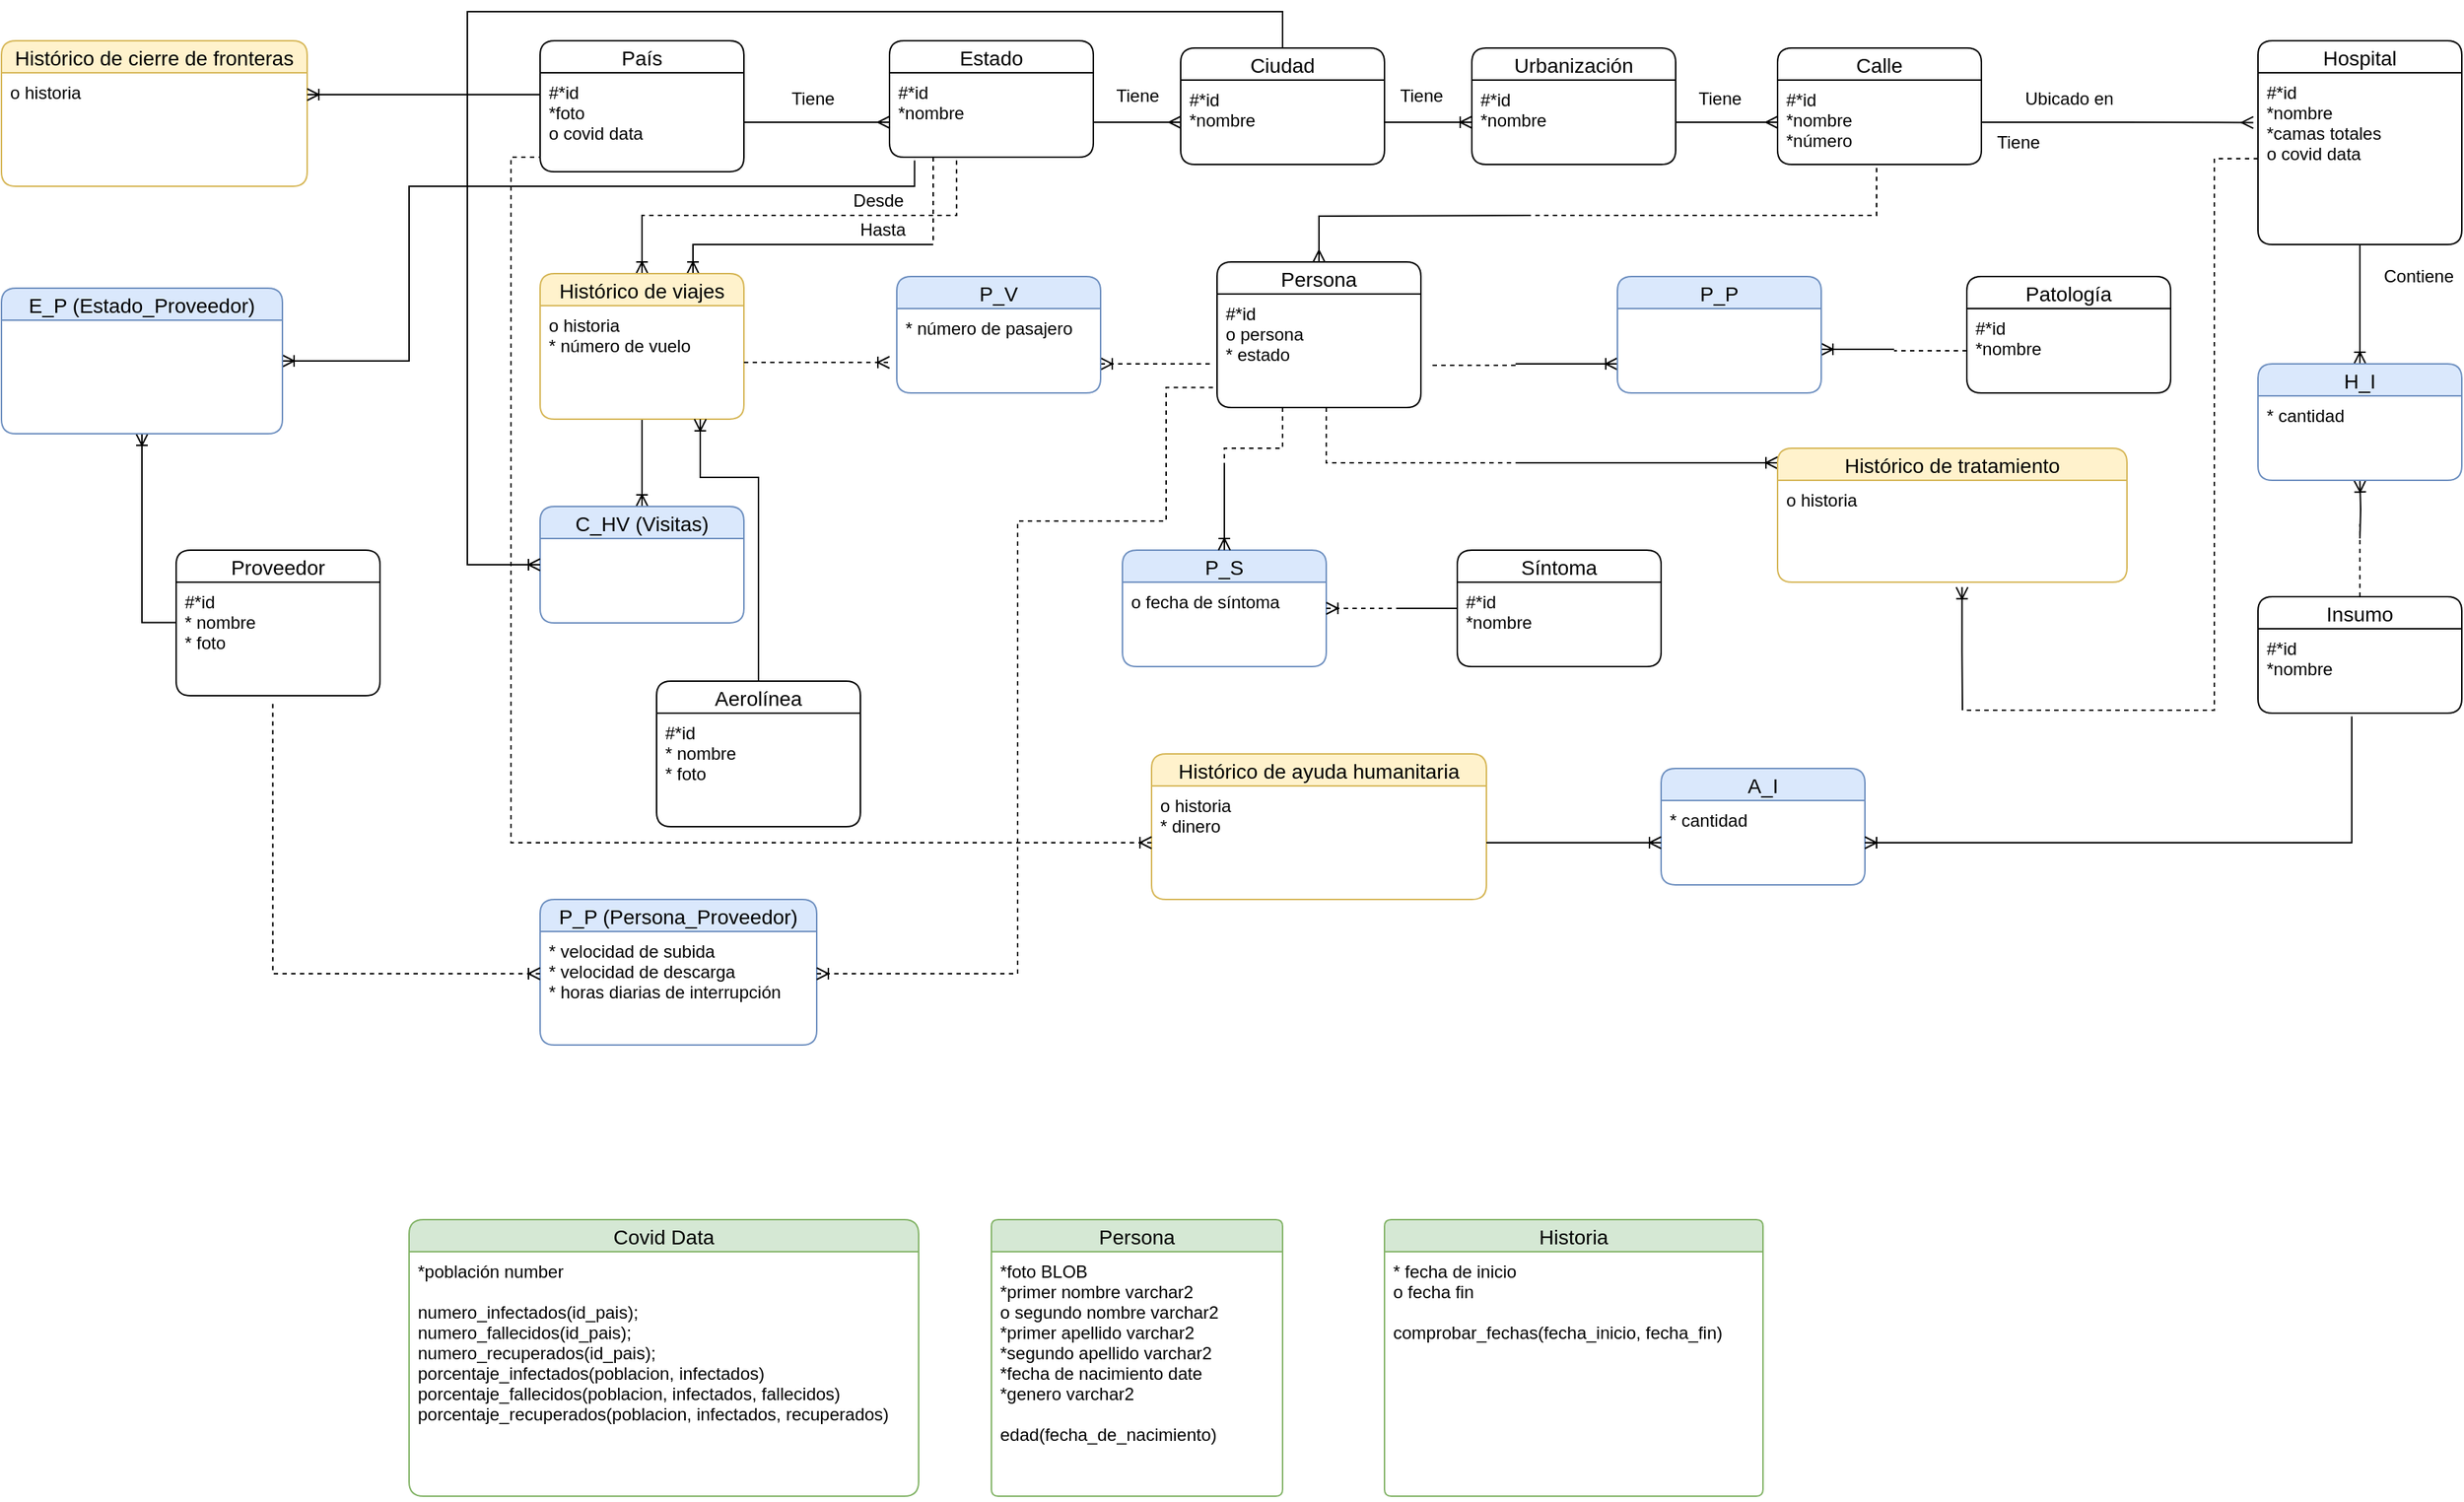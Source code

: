 <mxfile version="12.6.5" type="device"><diagram id="Y50ijJXm1GYGvzPL7eSL" name="ER"><mxGraphModel dx="1874" dy="1692" grid="1" gridSize="10" guides="1" tooltips="1" connect="1" arrows="1" fold="1" page="1" pageScale="1" pageWidth="850" pageHeight="1100" math="0" shadow="0"><root><mxCell id="0"/><mxCell id="1" parent="0"/><mxCell id="YESYf6KZBw-Mf_-Pw2f8-1" value="Persona" style="swimlane;fontStyle=0;childLayout=stackLayout;horizontal=1;startSize=22;fillColor=#d5e8d4;horizontalStack=0;resizeParent=1;resizeParentMax=0;resizeLast=0;collapsible=1;marginBottom=0;swimlaneFillColor=#ffffff;align=center;fontSize=14;rounded=1;strokeColor=#82b366;arcSize=7;" parent="1" vertex="1"><mxGeometry x="190" y="-220" width="200" height="190" as="geometry"/></mxCell><mxCell id="YESYf6KZBw-Mf_-Pw2f8-2" value="*foto BLOB&#10;*primer nombre varchar2&#10;o segundo nombre varchar2&#10;*primer apellido varchar2&#10;*segundo apellido varchar2&#10;*fecha de nacimiento date&#10;*genero varchar2&#10;&#10;edad(fecha_de_nacimiento)" style="text;strokeColor=none;fillColor=none;spacingLeft=4;spacingRight=4;overflow=hidden;rotatable=0;points=[[0,0.5],[1,0.5]];portConstraint=eastwest;fontSize=12;" parent="YESYf6KZBw-Mf_-Pw2f8-1" vertex="1"><mxGeometry y="22" width="200" height="168" as="geometry"/></mxCell><mxCell id="8SvXrNur2TNTbmK37ncs-22" style="edgeStyle=orthogonalEdgeStyle;rounded=0;orthogonalLoop=1;jettySize=auto;html=1;startArrow=none;startFill=0;endArrow=none;endFill=0;dashed=1;exitX=0.329;exitY=1.038;exitDx=0;exitDy=0;exitPerimeter=0;" parent="1" source="CFG1Skn9lGLvA9n6HelZ-4" edge="1"><mxGeometry relative="1" as="geometry"><mxPoint x="-50" y="-890" as="targetPoint"/><Array as="points"><mxPoint x="166" y="-910"/><mxPoint x="-50" y="-910"/></Array></mxGeometry></mxCell><mxCell id="CFG1Skn9lGLvA9n6HelZ-1" value="País" style="swimlane;fontStyle=0;childLayout=stackLayout;horizontal=1;startSize=22;fillColor=none;horizontalStack=0;resizeParent=1;resizeParentMax=0;resizeLast=0;collapsible=1;marginBottom=0;swimlaneFillColor=#ffffff;align=center;fontSize=14;rounded=1;" parent="1" vertex="1"><mxGeometry x="-120" y="-1030" width="140" height="90" as="geometry"/></mxCell><mxCell id="CFG1Skn9lGLvA9n6HelZ-2" value="#*id&#10;*foto&#10;o covid data" style="text;strokeColor=none;fillColor=none;spacingLeft=4;spacingRight=4;overflow=hidden;rotatable=0;points=[[0,0.5],[1,0.5]];portConstraint=eastwest;fontSize=12;" parent="CFG1Skn9lGLvA9n6HelZ-1" vertex="1"><mxGeometry y="22" width="140" height="68" as="geometry"/></mxCell><mxCell id="8SvXrNur2TNTbmK37ncs-5" style="edgeStyle=orthogonalEdgeStyle;rounded=0;orthogonalLoop=1;jettySize=auto;html=1;entryX=0.5;entryY=0;entryDx=0;entryDy=0;startArrow=none;startFill=0;endArrow=ERmany;endFill=0;" parent="1" target="CFG1Skn9lGLvA9n6HelZ-7" edge="1"><mxGeometry relative="1" as="geometry"><mxPoint x="560" y="-910" as="sourcePoint"/></mxGeometry></mxCell><mxCell id="8SvXrNur2TNTbmK37ncs-6" style="edgeStyle=orthogonalEdgeStyle;rounded=0;orthogonalLoop=1;jettySize=auto;html=1;startArrow=none;startFill=0;endArrow=none;endFill=0;dashed=1;exitX=0.486;exitY=1.041;exitDx=0;exitDy=0;exitPerimeter=0;" parent="1" source="8SvXrNur2TNTbmK37ncs-43" edge="1"><mxGeometry relative="1" as="geometry"><mxPoint x="560" y="-910" as="targetPoint"/><Array as="points"><mxPoint x="798" y="-910"/></Array></mxGeometry></mxCell><mxCell id="EGGTvOHvneNa6wWBfvPY-3" style="edgeStyle=orthogonalEdgeStyle;rounded=0;orthogonalLoop=1;jettySize=auto;html=1;startArrow=none;startFill=0;endArrow=none;endFill=0;dashed=1;" parent="1" source="CFG1Skn9lGLvA9n6HelZ-3" edge="1"><mxGeometry relative="1" as="geometry"><mxPoint x="150" y="-890" as="targetPoint"/><Array as="points"><mxPoint x="150" y="-930"/><mxPoint x="150" y="-930"/></Array></mxGeometry></mxCell><mxCell id="CFG1Skn9lGLvA9n6HelZ-3" value="Estado" style="swimlane;fontStyle=0;childLayout=stackLayout;horizontal=1;startSize=22;fillColor=none;horizontalStack=0;resizeParent=1;resizeParentMax=0;resizeLast=0;collapsible=1;marginBottom=0;swimlaneFillColor=#ffffff;align=center;fontSize=14;rounded=1;" parent="1" vertex="1"><mxGeometry x="120" y="-1030" width="140" height="80" as="geometry"/></mxCell><mxCell id="CFG1Skn9lGLvA9n6HelZ-4" value="#*id&#10;*nombre" style="text;strokeColor=none;fillColor=none;spacingLeft=4;spacingRight=4;overflow=hidden;rotatable=0;points=[[0,0.5],[1,0.5]];portConstraint=eastwest;fontSize=12;" parent="CFG1Skn9lGLvA9n6HelZ-3" vertex="1"><mxGeometry y="22" width="140" height="58" as="geometry"/></mxCell><mxCell id="CFG1Skn9lGLvA9n6HelZ-5" value="Patología" style="swimlane;fontStyle=0;childLayout=stackLayout;horizontal=1;startSize=22;fillColor=none;horizontalStack=0;resizeParent=1;resizeParentMax=0;resizeLast=0;collapsible=1;marginBottom=0;swimlaneFillColor=#ffffff;align=center;fontSize=14;rounded=1;" parent="1" vertex="1"><mxGeometry x="860" y="-868" width="140" height="80" as="geometry"/></mxCell><mxCell id="CFG1Skn9lGLvA9n6HelZ-6" value="#*id&#10;*nombre" style="text;strokeColor=none;fillColor=none;spacingLeft=4;spacingRight=4;overflow=hidden;rotatable=0;points=[[0,0.5],[1,0.5]];portConstraint=eastwest;fontSize=12;" parent="CFG1Skn9lGLvA9n6HelZ-5" vertex="1"><mxGeometry y="22" width="140" height="58" as="geometry"/></mxCell><mxCell id="8SvXrNur2TNTbmK37ncs-15" style="edgeStyle=orthogonalEdgeStyle;rounded=0;orthogonalLoop=1;jettySize=auto;html=1;startArrow=none;startFill=0;endArrow=none;endFill=0;dashed=1;" parent="1" source="CFG1Skn9lGLvA9n6HelZ-7" edge="1"><mxGeometry relative="1" as="geometry"><mxPoint x="550" y="-740" as="targetPoint"/><Array as="points"><mxPoint x="420" y="-790"/><mxPoint x="420" y="-740"/></Array></mxGeometry></mxCell><mxCell id="EGGTvOHvneNa6wWBfvPY-6" style="edgeStyle=orthogonalEdgeStyle;rounded=0;orthogonalLoop=1;jettySize=auto;html=1;dashed=1;startArrow=none;startFill=0;endArrow=none;endFill=0;" parent="1" source="CFG1Skn9lGLvA9n6HelZ-7" edge="1"><mxGeometry relative="1" as="geometry"><mxPoint x="350" y="-740" as="targetPoint"/><Array as="points"><mxPoint x="390" y="-750"/><mxPoint x="350" y="-750"/></Array></mxGeometry></mxCell><mxCell id="CFG1Skn9lGLvA9n6HelZ-7" value="Persona" style="swimlane;fontStyle=0;childLayout=stackLayout;horizontal=1;startSize=22;fillColor=none;horizontalStack=0;resizeParent=1;resizeParentMax=0;resizeLast=0;collapsible=1;marginBottom=0;swimlaneFillColor=#ffffff;align=center;fontSize=14;rounded=1;" parent="1" vertex="1"><mxGeometry x="345" y="-878" width="140" height="100" as="geometry"/></mxCell><mxCell id="CFG1Skn9lGLvA9n6HelZ-8" value="#*id&#10;o persona&#10;* estado" style="text;strokeColor=none;fillColor=none;spacingLeft=4;spacingRight=4;overflow=hidden;rotatable=0;points=[[0,0.5],[1,0.5]];portConstraint=eastwest;fontSize=12;" parent="CFG1Skn9lGLvA9n6HelZ-7" vertex="1"><mxGeometry y="22" width="140" height="78" as="geometry"/></mxCell><mxCell id="9Gu9wFwLrg--Teqrc5a6-27" style="edgeStyle=orthogonalEdgeStyle;rounded=0;orthogonalLoop=1;jettySize=auto;html=1;startArrow=none;startFill=0;endArrow=none;endFill=0;" parent="1" source="CFG1Skn9lGLvA9n6HelZ-11" edge="1"><mxGeometry relative="1" as="geometry"><mxPoint x="470" y="-640" as="targetPoint"/></mxGeometry></mxCell><mxCell id="CFG1Skn9lGLvA9n6HelZ-11" value="Síntoma" style="swimlane;fontStyle=0;childLayout=stackLayout;horizontal=1;startSize=22;fillColor=none;horizontalStack=0;resizeParent=1;resizeParentMax=0;resizeLast=0;collapsible=1;marginBottom=0;swimlaneFillColor=#ffffff;align=center;fontSize=14;rounded=1;" parent="1" vertex="1"><mxGeometry x="510" y="-680" width="140" height="80" as="geometry"/></mxCell><mxCell id="CFG1Skn9lGLvA9n6HelZ-12" value="#*id&#10;*nombre" style="text;strokeColor=none;fillColor=none;spacingLeft=4;spacingRight=4;overflow=hidden;rotatable=0;points=[[0,0.5],[1,0.5]];portConstraint=eastwest;fontSize=12;" parent="CFG1Skn9lGLvA9n6HelZ-11" vertex="1"><mxGeometry y="22" width="140" height="58" as="geometry"/></mxCell><mxCell id="8SvXrNur2TNTbmK37ncs-9" style="edgeStyle=orthogonalEdgeStyle;rounded=0;orthogonalLoop=1;jettySize=auto;html=1;exitX=0;exitY=0.75;exitDx=0;exitDy=0;startArrow=ERoneToMany;startFill=0;endArrow=none;endFill=0;" parent="1" source="CFG1Skn9lGLvA9n6HelZ-13" edge="1"><mxGeometry relative="1" as="geometry"><mxPoint x="550" y="-808" as="targetPoint"/></mxGeometry></mxCell><mxCell id="8SvXrNur2TNTbmK37ncs-85" style="edgeStyle=orthogonalEdgeStyle;rounded=0;orthogonalLoop=1;jettySize=auto;html=1;startArrow=ERoneToMany;startFill=0;endArrow=none;endFill=0;" parent="1" edge="1"><mxGeometry relative="1" as="geometry"><mxPoint x="810" y="-818" as="targetPoint"/><mxPoint x="760" y="-818" as="sourcePoint"/><Array as="points"><mxPoint x="760" y="-818"/></Array></mxGeometry></mxCell><mxCell id="CFG1Skn9lGLvA9n6HelZ-13" value="P_P" style="swimlane;fontStyle=0;childLayout=stackLayout;horizontal=1;startSize=22;fillColor=#dae8fc;horizontalStack=0;resizeParent=1;resizeParentMax=0;resizeLast=0;collapsible=1;marginBottom=0;swimlaneFillColor=#ffffff;align=center;fontSize=14;rounded=1;strokeColor=#6c8ebf;" parent="1" vertex="1"><mxGeometry x="620" y="-868" width="140" height="80" as="geometry"/></mxCell><mxCell id="8SvXrNur2TNTbmK37ncs-16" style="edgeStyle=orthogonalEdgeStyle;rounded=0;orthogonalLoop=1;jettySize=auto;html=1;startArrow=ERoneToMany;startFill=0;endArrow=none;endFill=0;" parent="1" source="CFG1Skn9lGLvA9n6HelZ-15" edge="1"><mxGeometry relative="1" as="geometry"><mxPoint x="550" y="-740" as="targetPoint"/><Array as="points"><mxPoint x="550" y="-740"/><mxPoint x="550" y="-740"/></Array></mxGeometry></mxCell><mxCell id="9Gu9wFwLrg--Teqrc5a6-16" style="edgeStyle=orthogonalEdgeStyle;rounded=0;orthogonalLoop=1;jettySize=auto;html=1;endArrow=none;endFill=0;startArrow=ERoneToMany;startFill=0;exitX=0.528;exitY=1.049;exitDx=0;exitDy=0;exitPerimeter=0;" parent="1" source="CFG1Skn9lGLvA9n6HelZ-16" edge="1"><mxGeometry relative="1" as="geometry"><mxPoint x="857" y="-570" as="targetPoint"/><Array as="points"><mxPoint x="857" y="-610"/><mxPoint x="857" y="-610"/></Array></mxGeometry></mxCell><mxCell id="CFG1Skn9lGLvA9n6HelZ-15" value="Histórico de tratamiento" style="swimlane;fontStyle=0;childLayout=stackLayout;horizontal=1;startSize=22;fillColor=#fff2cc;horizontalStack=0;resizeParent=1;resizeParentMax=0;resizeLast=0;collapsible=1;marginBottom=0;swimlaneFillColor=#ffffff;align=center;fontSize=14;rounded=1;strokeColor=#d6b656;" parent="1" vertex="1"><mxGeometry x="730" y="-750" width="240" height="92" as="geometry"/></mxCell><mxCell id="CFG1Skn9lGLvA9n6HelZ-16" value="o historia" style="text;strokeColor=none;fillColor=none;spacingLeft=4;spacingRight=4;overflow=hidden;rotatable=0;points=[[0,0.5],[1,0.5]];portConstraint=eastwest;fontSize=12;" parent="CFG1Skn9lGLvA9n6HelZ-15" vertex="1"><mxGeometry y="22" width="240" height="70" as="geometry"/></mxCell><mxCell id="8SvXrNur2TNTbmK37ncs-21" style="edgeStyle=orthogonalEdgeStyle;rounded=0;orthogonalLoop=1;jettySize=auto;html=1;exitX=0.5;exitY=0;exitDx=0;exitDy=0;startArrow=ERoneToMany;startFill=0;endArrow=none;endFill=0;" parent="1" source="BubiKI5SGtcMv41cEBKJ-1" edge="1"><mxGeometry relative="1" as="geometry"><mxPoint x="-50" y="-910" as="targetPoint"/></mxGeometry></mxCell><mxCell id="8SvXrNur2TNTbmK37ncs-28" style="edgeStyle=orthogonalEdgeStyle;rounded=0;orthogonalLoop=1;jettySize=auto;html=1;entryX=0.5;entryY=0;entryDx=0;entryDy=0;startArrow=none;startFill=0;endArrow=ERoneToMany;endFill=0;" parent="1" source="BubiKI5SGtcMv41cEBKJ-1" target="8SvXrNur2TNTbmK37ncs-23" edge="1"><mxGeometry relative="1" as="geometry"/></mxCell><mxCell id="EGGTvOHvneNa6wWBfvPY-1" style="edgeStyle=orthogonalEdgeStyle;rounded=0;orthogonalLoop=1;jettySize=auto;html=1;exitX=0.75;exitY=0;exitDx=0;exitDy=0;startArrow=ERoneToMany;startFill=0;endArrow=none;endFill=0;" parent="1" source="BubiKI5SGtcMv41cEBKJ-1" edge="1"><mxGeometry relative="1" as="geometry"><mxPoint x="150" y="-890" as="targetPoint"/><Array as="points"><mxPoint x="-15" y="-890"/><mxPoint x="145" y="-890"/></Array></mxGeometry></mxCell><mxCell id="BubiKI5SGtcMv41cEBKJ-1" value="Histórico de viajes" style="swimlane;fontStyle=0;childLayout=stackLayout;horizontal=1;startSize=22;fillColor=#fff2cc;horizontalStack=0;resizeParent=1;resizeParentMax=0;resizeLast=0;collapsible=1;marginBottom=0;swimlaneFillColor=#ffffff;align=center;fontSize=14;rounded=1;strokeColor=#d6b656;" parent="1" vertex="1"><mxGeometry x="-120" y="-870" width="140" height="100" as="geometry"/></mxCell><mxCell id="BubiKI5SGtcMv41cEBKJ-2" value="o historia&#10;* número de vuelo" style="text;strokeColor=none;fillColor=none;spacingLeft=4;spacingRight=4;overflow=hidden;rotatable=0;points=[[0,0.5],[1,0.5]];portConstraint=eastwest;fontSize=12;" parent="BubiKI5SGtcMv41cEBKJ-1" vertex="1"><mxGeometry y="22" width="140" height="78" as="geometry"/></mxCell><mxCell id="BubiKI5SGtcMv41cEBKJ-3" value="Covid Data" style="swimlane;fontStyle=0;childLayout=stackLayout;horizontal=1;startSize=22;fillColor=#d5e8d4;horizontalStack=0;resizeParent=1;resizeParentMax=0;resizeLast=0;collapsible=1;marginBottom=0;swimlaneFillColor=#ffffff;align=center;fontSize=14;rounded=1;strokeColor=#82b366;" parent="1" vertex="1"><mxGeometry x="-210" y="-220" width="350" height="190" as="geometry"/></mxCell><mxCell id="BubiKI5SGtcMv41cEBKJ-4" value="*población number&#10;&#10;numero_infectados(id_pais);&#10;numero_fallecidos(id_pais);&#10;numero_recuperados(id_pais);&#10;porcentaje_infectados(poblacion, infectados)&#10;porcentaje_fallecidos(poblacion, infectados, fallecidos)&#10;porcentaje_recuperados(poblacion, infectados, recuperados)&#10;" style="text;strokeColor=none;fillColor=none;spacingLeft=4;spacingRight=4;overflow=hidden;rotatable=0;points=[[0,0.5],[1,0.5]];portConstraint=eastwest;fontSize=12;" parent="BubiKI5SGtcMv41cEBKJ-3" vertex="1"><mxGeometry y="22" width="350" height="168" as="geometry"/></mxCell><mxCell id="8SvXrNur2TNTbmK37ncs-4" style="edgeStyle=orthogonalEdgeStyle;rounded=0;orthogonalLoop=1;jettySize=auto;html=1;startArrow=none;startFill=0;endArrow=ERmany;endFill=0;" parent="1" source="CFG1Skn9lGLvA9n6HelZ-2" edge="1"><mxGeometry relative="1" as="geometry"><mxPoint x="120" y="-974" as="targetPoint"/></mxGeometry></mxCell><mxCell id="8SvXrNur2TNTbmK37ncs-8" style="edgeStyle=orthogonalEdgeStyle;rounded=0;orthogonalLoop=1;jettySize=auto;html=1;dashed=1;startArrow=none;startFill=0;endArrow=none;endFill=0;" parent="1" edge="1"><mxGeometry relative="1" as="geometry"><mxPoint x="490" y="-807" as="targetPoint"/><mxPoint x="550" y="-807" as="sourcePoint"/></mxGeometry></mxCell><mxCell id="8SvXrNur2TNTbmK37ncs-23" value="C_HV (Visitas)" style="swimlane;fontStyle=0;childLayout=stackLayout;horizontal=1;startSize=22;fillColor=#dae8fc;horizontalStack=0;resizeParent=1;resizeParentMax=0;resizeLast=0;collapsible=1;marginBottom=0;swimlaneFillColor=#ffffff;align=center;fontSize=14;rounded=1;strokeColor=#6c8ebf;" parent="1" vertex="1"><mxGeometry x="-120" y="-710" width="140" height="80" as="geometry"/></mxCell><mxCell id="8SvXrNur2TNTbmK37ncs-29" style="edgeStyle=orthogonalEdgeStyle;rounded=0;orthogonalLoop=1;jettySize=auto;html=1;exitX=0.5;exitY=0;exitDx=0;exitDy=0;startArrow=none;startFill=0;endArrow=ERoneToMany;endFill=0;entryX=0;entryY=0.5;entryDx=0;entryDy=0;" parent="1" source="8SvXrNur2TNTbmK37ncs-24" target="8SvXrNur2TNTbmK37ncs-23" edge="1"><mxGeometry relative="1" as="geometry"><mxPoint x="-180" y="-670" as="targetPoint"/><Array as="points"><mxPoint x="390" y="-1050"/><mxPoint x="-170" y="-1050"/><mxPoint x="-170" y="-670"/></Array></mxGeometry></mxCell><mxCell id="8SvXrNur2TNTbmK37ncs-24" value="Ciudad" style="swimlane;fontStyle=0;childLayout=stackLayout;horizontal=1;startSize=22;fillColor=none;horizontalStack=0;resizeParent=1;resizeParentMax=0;resizeLast=0;collapsible=1;marginBottom=0;swimlaneFillColor=#ffffff;align=center;fontSize=14;rounded=1;" parent="1" vertex="1"><mxGeometry x="320" y="-1025" width="140" height="80" as="geometry"/></mxCell><mxCell id="8SvXrNur2TNTbmK37ncs-25" value="#*id&#10;*nombre" style="text;strokeColor=none;fillColor=none;spacingLeft=4;spacingRight=4;overflow=hidden;rotatable=0;points=[[0,0.5],[1,0.5]];portConstraint=eastwest;fontSize=12;" parent="8SvXrNur2TNTbmK37ncs-24" vertex="1"><mxGeometry y="22" width="140" height="58" as="geometry"/></mxCell><mxCell id="8SvXrNur2TNTbmK37ncs-32" style="edgeStyle=orthogonalEdgeStyle;rounded=0;orthogonalLoop=1;jettySize=auto;html=1;startArrow=none;startFill=0;endArrow=ERoneToMany;endFill=0;" parent="1" source="8SvXrNur2TNTbmK37ncs-30" edge="1"><mxGeometry relative="1" as="geometry"><mxPoint x="-10" y="-770" as="targetPoint"/><Array as="points"><mxPoint x="30" y="-580"/><mxPoint x="30" y="-730"/><mxPoint x="-10" y="-730"/></Array></mxGeometry></mxCell><mxCell id="8SvXrNur2TNTbmK37ncs-30" value="Aerolínea" style="swimlane;fontStyle=0;childLayout=stackLayout;horizontal=1;startSize=22;fillColor=none;horizontalStack=0;resizeParent=1;resizeParentMax=0;resizeLast=0;collapsible=1;marginBottom=0;swimlaneFillColor=#ffffff;align=center;fontSize=14;rounded=1;" parent="1" vertex="1"><mxGeometry x="-40" y="-590" width="140" height="100" as="geometry"/></mxCell><mxCell id="8SvXrNur2TNTbmK37ncs-31" value="#*id&#10;* nombre&#10;* foto" style="text;strokeColor=none;fillColor=none;spacingLeft=4;spacingRight=4;overflow=hidden;rotatable=0;points=[[0,0.5],[1,0.5]];portConstraint=eastwest;fontSize=12;" parent="8SvXrNur2TNTbmK37ncs-30" vertex="1"><mxGeometry y="22" width="140" height="78" as="geometry"/></mxCell><mxCell id="8SvXrNur2TNTbmK37ncs-34" value="Tiene" style="text;html=1;align=center;verticalAlign=middle;resizable=0;points=[];autosize=1;" parent="1" vertex="1"><mxGeometry x="42" y="-1000" width="50" height="20" as="geometry"/></mxCell><mxCell id="8SvXrNur2TNTbmK37ncs-42" value="Calle" style="swimlane;fontStyle=0;childLayout=stackLayout;horizontal=1;startSize=22;fillColor=none;horizontalStack=0;resizeParent=1;resizeParentMax=0;resizeLast=0;collapsible=1;marginBottom=0;swimlaneFillColor=#ffffff;align=center;fontSize=14;rounded=1;" parent="1" vertex="1"><mxGeometry x="730" y="-1025" width="140" height="80" as="geometry"/></mxCell><mxCell id="8SvXrNur2TNTbmK37ncs-43" value="#*id&#10;*nombre&#10;*número" style="text;strokeColor=none;fillColor=none;spacingLeft=4;spacingRight=4;overflow=hidden;rotatable=0;points=[[0,0.5],[1,0.5]];portConstraint=eastwest;fontSize=12;" parent="8SvXrNur2TNTbmK37ncs-42" vertex="1"><mxGeometry y="22" width="140" height="58" as="geometry"/></mxCell><mxCell id="8SvXrNur2TNTbmK37ncs-44" style="edgeStyle=orthogonalEdgeStyle;rounded=0;orthogonalLoop=1;jettySize=auto;html=1;startArrow=none;startFill=0;endArrow=ERoneToMany;endFill=0;" parent="1" source="8SvXrNur2TNTbmK37ncs-25" edge="1"><mxGeometry relative="1" as="geometry"><mxPoint x="520" y="-974" as="targetPoint"/></mxGeometry></mxCell><mxCell id="8SvXrNur2TNTbmK37ncs-55" style="edgeStyle=orthogonalEdgeStyle;rounded=0;orthogonalLoop=1;jettySize=auto;html=1;entryX=0.5;entryY=0;entryDx=0;entryDy=0;startArrow=none;startFill=0;endArrow=ERoneToMany;endFill=0;" parent="1" source="8SvXrNur2TNTbmK37ncs-45" target="8SvXrNur2TNTbmK37ncs-54" edge="1"><mxGeometry relative="1" as="geometry"/></mxCell><mxCell id="8SvXrNur2TNTbmK37ncs-45" value="Hospital" style="swimlane;fontStyle=0;childLayout=stackLayout;horizontal=1;startSize=22;fillColor=none;horizontalStack=0;resizeParent=1;resizeParentMax=0;resizeLast=0;collapsible=1;marginBottom=0;swimlaneFillColor=#ffffff;align=center;fontSize=14;rounded=1;" parent="1" vertex="1"><mxGeometry x="1060" y="-1030" width="140" height="140" as="geometry"/></mxCell><mxCell id="8SvXrNur2TNTbmK37ncs-46" value="#*id&#10;*nombre&#10;*camas totales&#10;o covid data" style="text;strokeColor=none;fillColor=none;spacingLeft=4;spacingRight=4;overflow=hidden;rotatable=0;points=[[0,0.5],[1,0.5]];portConstraint=eastwest;fontSize=12;" parent="8SvXrNur2TNTbmK37ncs-45" vertex="1"><mxGeometry y="22" width="140" height="118" as="geometry"/></mxCell><mxCell id="8SvXrNur2TNTbmK37ncs-48" value="Tiene" style="text;html=1;align=center;verticalAlign=middle;resizable=0;points=[];autosize=1;" parent="1" vertex="1"><mxGeometry x="870" y="-970" width="50" height="20" as="geometry"/></mxCell><mxCell id="8SvXrNur2TNTbmK37ncs-49" value="Tiene" style="text;html=1;align=center;verticalAlign=middle;resizable=0;points=[];autosize=1;" parent="1" vertex="1"><mxGeometry x="460" y="-1002" width="50" height="20" as="geometry"/></mxCell><mxCell id="8SvXrNur2TNTbmK37ncs-51" value="Ubicado en" style="text;html=1;align=center;verticalAlign=middle;resizable=0;points=[];autosize=1;" parent="1" vertex="1"><mxGeometry x="890" y="-1000" width="80" height="20" as="geometry"/></mxCell><mxCell id="8SvXrNur2TNTbmK37ncs-56" style="edgeStyle=orthogonalEdgeStyle;rounded=0;orthogonalLoop=1;jettySize=auto;html=1;entryX=0.5;entryY=1;entryDx=0;entryDy=0;startArrow=none;startFill=0;endArrow=ERoneToMany;endFill=0;" parent="1" target="8SvXrNur2TNTbmK37ncs-54" edge="1"><mxGeometry relative="1" as="geometry"><mxPoint x="1130" y="-688" as="sourcePoint"/></mxGeometry></mxCell><mxCell id="8SvXrNur2TNTbmK37ncs-57" style="edgeStyle=orthogonalEdgeStyle;rounded=0;orthogonalLoop=1;jettySize=auto;html=1;startArrow=none;startFill=0;endArrow=none;endFill=0;dashed=1;" parent="1" source="8SvXrNur2TNTbmK37ncs-52" edge="1"><mxGeometry relative="1" as="geometry"><mxPoint x="1130" y="-698" as="targetPoint"/></mxGeometry></mxCell><mxCell id="8SvXrNur2TNTbmK37ncs-52" value="Insumo" style="swimlane;fontStyle=0;childLayout=stackLayout;horizontal=1;startSize=22;fillColor=none;horizontalStack=0;resizeParent=1;resizeParentMax=0;resizeLast=0;collapsible=1;marginBottom=0;swimlaneFillColor=#ffffff;align=center;fontSize=14;rounded=1;" parent="1" vertex="1"><mxGeometry x="1060" y="-648" width="140" height="80" as="geometry"/></mxCell><mxCell id="8SvXrNur2TNTbmK37ncs-53" value="#*id&#10;*nombre" style="text;strokeColor=none;fillColor=none;spacingLeft=4;spacingRight=4;overflow=hidden;rotatable=0;points=[[0,0.5],[1,0.5]];portConstraint=eastwest;fontSize=12;" parent="8SvXrNur2TNTbmK37ncs-52" vertex="1"><mxGeometry y="22" width="140" height="58" as="geometry"/></mxCell><mxCell id="8SvXrNur2TNTbmK37ncs-54" value="H_I" style="swimlane;fontStyle=0;childLayout=stackLayout;horizontal=1;startSize=22;fillColor=#dae8fc;horizontalStack=0;resizeParent=1;resizeParentMax=0;resizeLast=0;collapsible=1;marginBottom=0;swimlaneFillColor=#ffffff;align=center;fontSize=14;rounded=1;strokeColor=#6c8ebf;" parent="1" vertex="1"><mxGeometry x="1060" y="-808" width="140" height="80" as="geometry"/></mxCell><mxCell id="EGGTvOHvneNa6wWBfvPY-12" value="* cantidad" style="text;strokeColor=none;fillColor=none;spacingLeft=4;spacingRight=4;overflow=hidden;rotatable=0;points=[[0,0.5],[1,0.5]];portConstraint=eastwest;fontSize=12;" parent="8SvXrNur2TNTbmK37ncs-54" vertex="1"><mxGeometry y="22" width="140" height="58" as="geometry"/></mxCell><mxCell id="8SvXrNur2TNTbmK37ncs-58" value="Histórico de ayuda humanitaria" style="swimlane;fontStyle=0;childLayout=stackLayout;horizontal=1;startSize=22;fillColor=#fff2cc;horizontalStack=0;resizeParent=1;resizeParentMax=0;resizeLast=0;collapsible=1;marginBottom=0;swimlaneFillColor=#ffffff;align=center;fontSize=14;rounded=1;strokeColor=#d6b656;" parent="1" vertex="1"><mxGeometry x="300" y="-540" width="230" height="100" as="geometry"/></mxCell><mxCell id="8SvXrNur2TNTbmK37ncs-59" value="o historia&#10;* dinero" style="text;strokeColor=none;fillColor=none;spacingLeft=4;spacingRight=4;overflow=hidden;rotatable=0;points=[[0,0.5],[1,0.5]];portConstraint=eastwest;fontSize=12;" parent="8SvXrNur2TNTbmK37ncs-58" vertex="1"><mxGeometry y="22" width="230" height="78" as="geometry"/></mxCell><mxCell id="8SvXrNur2TNTbmK37ncs-63" style="edgeStyle=orthogonalEdgeStyle;rounded=0;orthogonalLoop=1;jettySize=auto;html=1;exitX=0;exitY=0.5;exitDx=0;exitDy=0;dashed=1;startArrow=ERoneToMany;startFill=0;endArrow=none;endFill=0;" parent="1" source="8SvXrNur2TNTbmK37ncs-59" edge="1"><mxGeometry relative="1" as="geometry"><mxPoint x="-120" y="-950" as="targetPoint"/><Array as="points"><mxPoint x="-140" y="-479"/><mxPoint x="-140" y="-950"/><mxPoint x="-120" y="-950"/></Array></mxGeometry></mxCell><mxCell id="8SvXrNur2TNTbmK37ncs-65" value="A_I" style="swimlane;fontStyle=0;childLayout=stackLayout;horizontal=1;startSize=22;fillColor=#dae8fc;horizontalStack=0;resizeParent=1;resizeParentMax=0;resizeLast=0;collapsible=1;marginBottom=0;swimlaneFillColor=#ffffff;align=center;fontSize=14;rounded=1;strokeColor=#6c8ebf;" parent="1" vertex="1"><mxGeometry x="650" y="-530" width="140" height="80" as="geometry"/></mxCell><mxCell id="8SvXrNur2TNTbmK37ncs-67" value="* cantidad" style="text;strokeColor=none;fillColor=none;spacingLeft=4;spacingRight=4;overflow=hidden;rotatable=0;points=[[0,0.5],[1,0.5]];portConstraint=eastwest;fontSize=12;" parent="8SvXrNur2TNTbmK37ncs-65" vertex="1"><mxGeometry y="22" width="140" height="58" as="geometry"/></mxCell><mxCell id="8SvXrNur2TNTbmK37ncs-68" style="edgeStyle=orthogonalEdgeStyle;rounded=0;orthogonalLoop=1;jettySize=auto;html=1;exitX=0;exitY=0.5;exitDx=0;exitDy=0;entryX=1;entryY=0.5;entryDx=0;entryDy=0;startArrow=ERoneToMany;startFill=0;endArrow=none;endFill=0;" parent="1" source="8SvXrNur2TNTbmK37ncs-67" target="8SvXrNur2TNTbmK37ncs-59" edge="1"><mxGeometry relative="1" as="geometry"/></mxCell><mxCell id="8SvXrNur2TNTbmK37ncs-69" style="edgeStyle=orthogonalEdgeStyle;rounded=0;orthogonalLoop=1;jettySize=auto;html=1;exitX=1;exitY=0.5;exitDx=0;exitDy=0;startArrow=ERoneToMany;startFill=0;endArrow=none;endFill=0;entryX=0.46;entryY=1.038;entryDx=0;entryDy=0;entryPerimeter=0;" parent="1" source="8SvXrNur2TNTbmK37ncs-67" target="8SvXrNur2TNTbmK37ncs-53" edge="1"><mxGeometry relative="1" as="geometry"><mxPoint x="990" y="-570" as="targetPoint"/><Array as="points"><mxPoint x="1124" y="-479"/></Array></mxGeometry></mxCell><mxCell id="8SvXrNur2TNTbmK37ncs-70" value="Proveedor" style="swimlane;fontStyle=0;childLayout=stackLayout;horizontal=1;startSize=22;fillColor=none;horizontalStack=0;resizeParent=1;resizeParentMax=0;resizeLast=0;collapsible=1;marginBottom=0;swimlaneFillColor=#ffffff;align=center;fontSize=14;rounded=1;" parent="1" vertex="1"><mxGeometry x="-370" y="-680" width="140" height="100" as="geometry"/></mxCell><mxCell id="8SvXrNur2TNTbmK37ncs-71" value="#*id&#10;* nombre&#10;* foto" style="text;strokeColor=none;fillColor=none;spacingLeft=4;spacingRight=4;overflow=hidden;rotatable=0;points=[[0,0.5],[1,0.5]];portConstraint=eastwest;fontSize=12;" parent="8SvXrNur2TNTbmK37ncs-70" vertex="1"><mxGeometry y="22" width="140" height="78" as="geometry"/></mxCell><mxCell id="8SvXrNur2TNTbmK37ncs-74" style="edgeStyle=orthogonalEdgeStyle;rounded=0;orthogonalLoop=1;jettySize=auto;html=1;entryX=-0.003;entryY=0.356;entryDx=0;entryDy=0;entryPerimeter=0;startArrow=ERoneToMany;startFill=0;endArrow=none;endFill=0;" parent="1" source="8SvXrNur2TNTbmK37ncs-72" target="8SvXrNur2TNTbmK37ncs-71" edge="1"><mxGeometry relative="1" as="geometry"/></mxCell><mxCell id="8SvXrNur2TNTbmK37ncs-80" style="edgeStyle=orthogonalEdgeStyle;rounded=0;orthogonalLoop=1;jettySize=auto;html=1;exitX=1;exitY=0.5;exitDx=0;exitDy=0;startArrow=ERoneToMany;startFill=0;endArrow=none;endFill=0;entryX=0.123;entryY=1.038;entryDx=0;entryDy=0;entryPerimeter=0;" parent="1" source="8SvXrNur2TNTbmK37ncs-72" target="CFG1Skn9lGLvA9n6HelZ-4" edge="1"><mxGeometry relative="1" as="geometry"><mxPoint x="-130" y="-980" as="targetPoint"/><Array as="points"><mxPoint x="-210" y="-810"/><mxPoint x="-210" y="-930"/><mxPoint x="137" y="-930"/></Array></mxGeometry></mxCell><mxCell id="8SvXrNur2TNTbmK37ncs-72" value="E_P (Estado_Proveedor)" style="swimlane;fontStyle=0;childLayout=stackLayout;horizontal=1;startSize=22;fillColor=#dae8fc;horizontalStack=0;resizeParent=1;resizeParentMax=0;resizeLast=0;collapsible=1;marginBottom=0;swimlaneFillColor=#ffffff;align=center;fontSize=14;rounded=1;strokeColor=#6c8ebf;" parent="1" vertex="1"><mxGeometry x="-490" y="-860" width="193" height="100" as="geometry"/></mxCell><mxCell id="8SvXrNur2TNTbmK37ncs-77" value="Histórico de cierre de fronteras" style="swimlane;fontStyle=0;childLayout=stackLayout;horizontal=1;startSize=22;fillColor=#fff2cc;horizontalStack=0;resizeParent=1;resizeParentMax=0;resizeLast=0;collapsible=1;marginBottom=0;swimlaneFillColor=#ffffff;align=center;fontSize=14;rounded=1;strokeColor=#d6b656;" parent="1" vertex="1"><mxGeometry x="-490" y="-1030" width="210" height="100" as="geometry"/></mxCell><mxCell id="8SvXrNur2TNTbmK37ncs-78" value="o historia" style="text;strokeColor=none;fillColor=none;spacingLeft=4;spacingRight=4;overflow=hidden;rotatable=0;points=[[0,0.5],[1,0.5]];portConstraint=eastwest;fontSize=12;" parent="8SvXrNur2TNTbmK37ncs-77" vertex="1"><mxGeometry y="22" width="210" height="78" as="geometry"/></mxCell><mxCell id="8SvXrNur2TNTbmK37ncs-79" style="edgeStyle=orthogonalEdgeStyle;rounded=0;orthogonalLoop=1;jettySize=auto;html=1;startArrow=ERoneToMany;startFill=0;endArrow=none;endFill=0;" parent="1" source="8SvXrNur2TNTbmK37ncs-78" edge="1"><mxGeometry relative="1" as="geometry"><mxPoint x="-120" y="-993" as="targetPoint"/><Array as="points"><mxPoint x="-240" y="-993"/><mxPoint x="-240" y="-993"/></Array></mxGeometry></mxCell><mxCell id="8SvXrNur2TNTbmK37ncs-84" style="edgeStyle=orthogonalEdgeStyle;rounded=0;orthogonalLoop=1;jettySize=auto;html=1;exitX=0;exitY=0.5;exitDx=0;exitDy=0;startArrow=none;startFill=0;endArrow=none;endFill=0;dashed=1;" parent="1" source="CFG1Skn9lGLvA9n6HelZ-6" edge="1"><mxGeometry relative="1" as="geometry"><mxPoint x="810" y="-817" as="targetPoint"/></mxGeometry></mxCell><mxCell id="8SvXrNur2TNTbmK37ncs-86" value="Contiene" style="text;html=1;align=center;verticalAlign=middle;resizable=0;points=[];autosize=1;" parent="1" vertex="1"><mxGeometry x="1140" y="-878" width="60" height="20" as="geometry"/></mxCell><mxCell id="9Gu9wFwLrg--Teqrc5a6-1" value="Urbanización" style="swimlane;fontStyle=0;childLayout=stackLayout;horizontal=1;startSize=22;fillColor=none;horizontalStack=0;resizeParent=1;resizeParentMax=0;resizeLast=0;collapsible=1;marginBottom=0;swimlaneFillColor=#ffffff;align=center;fontSize=14;rounded=1;" parent="1" vertex="1"><mxGeometry x="520" y="-1025" width="140" height="80" as="geometry"/></mxCell><mxCell id="9Gu9wFwLrg--Teqrc5a6-2" value="#*id&#10;*nombre" style="text;strokeColor=none;fillColor=none;spacingLeft=4;spacingRight=4;overflow=hidden;rotatable=0;points=[[0,0.5],[1,0.5]];portConstraint=eastwest;fontSize=12;" parent="9Gu9wFwLrg--Teqrc5a6-1" vertex="1"><mxGeometry y="22" width="140" height="58" as="geometry"/></mxCell><mxCell id="9Gu9wFwLrg--Teqrc5a6-9" value="" style="edgeStyle=orthogonalEdgeStyle;rounded=0;orthogonalLoop=1;jettySize=auto;html=1;endArrow=ERmany;endFill=0;" parent="1" source="CFG1Skn9lGLvA9n6HelZ-4" target="8SvXrNur2TNTbmK37ncs-25" edge="1"><mxGeometry relative="1" as="geometry"><Array as="points"><mxPoint x="280" y="-974"/><mxPoint x="280" y="-974"/></Array></mxGeometry></mxCell><mxCell id="9Gu9wFwLrg--Teqrc5a6-10" value="Tiene" style="text;html=1;align=center;verticalAlign=middle;resizable=0;points=[];autosize=1;" parent="1" vertex="1"><mxGeometry x="265" y="-1002" width="50" height="20" as="geometry"/></mxCell><mxCell id="9Gu9wFwLrg--Teqrc5a6-11" style="edgeStyle=orthogonalEdgeStyle;rounded=0;orthogonalLoop=1;jettySize=auto;html=1;entryX=-0.023;entryY=0.29;entryDx=0;entryDy=0;entryPerimeter=0;endArrow=ERmany;endFill=0;" parent="1" source="8SvXrNur2TNTbmK37ncs-43" target="8SvXrNur2TNTbmK37ncs-46" edge="1"><mxGeometry relative="1" as="geometry"/></mxCell><mxCell id="9Gu9wFwLrg--Teqrc5a6-13" style="edgeStyle=orthogonalEdgeStyle;rounded=0;orthogonalLoop=1;jettySize=auto;html=1;endArrow=ERmany;endFill=0;" parent="1" source="9Gu9wFwLrg--Teqrc5a6-2" target="8SvXrNur2TNTbmK37ncs-43" edge="1"><mxGeometry relative="1" as="geometry"/></mxCell><mxCell id="9Gu9wFwLrg--Teqrc5a6-14" value="Tiene" style="text;html=1;align=center;verticalAlign=middle;resizable=0;points=[];autosize=1;" parent="1" vertex="1"><mxGeometry x="665" y="-1000" width="50" height="20" as="geometry"/></mxCell><mxCell id="9Gu9wFwLrg--Teqrc5a6-17" style="edgeStyle=orthogonalEdgeStyle;rounded=0;orthogonalLoop=1;jettySize=auto;html=1;exitX=0;exitY=0.5;exitDx=0;exitDy=0;startArrow=none;startFill=0;endArrow=none;endFill=0;dashed=1;" parent="1" source="8SvXrNur2TNTbmK37ncs-46" edge="1"><mxGeometry relative="1" as="geometry"><mxPoint x="860" y="-570" as="targetPoint"/><Array as="points"><mxPoint x="1030" y="-949"/><mxPoint x="1030" y="-570"/></Array></mxGeometry></mxCell><mxCell id="9Gu9wFwLrg--Teqrc5a6-23" value="P_S" style="swimlane;fontStyle=0;childLayout=stackLayout;horizontal=1;startSize=22;fillColor=#dae8fc;horizontalStack=0;resizeParent=1;resizeParentMax=0;resizeLast=0;collapsible=1;marginBottom=0;swimlaneFillColor=#ffffff;align=center;fontSize=14;rounded=1;strokeColor=#6c8ebf;" parent="1" vertex="1"><mxGeometry x="280" y="-680" width="140" height="80" as="geometry"/></mxCell><mxCell id="9Gu9wFwLrg--Teqrc5a6-24" value="o fecha de síntoma" style="text;strokeColor=none;fillColor=none;spacingLeft=4;spacingRight=4;overflow=hidden;rotatable=0;points=[[0,0.5],[1,0.5]];portConstraint=eastwest;fontSize=12;" parent="9Gu9wFwLrg--Teqrc5a6-23" vertex="1"><mxGeometry y="22" width="140" height="58" as="geometry"/></mxCell><mxCell id="9Gu9wFwLrg--Teqrc5a6-25" style="edgeStyle=orthogonalEdgeStyle;rounded=0;orthogonalLoop=1;jettySize=auto;html=1;startArrow=ERoneToMany;startFill=0;endArrow=none;endFill=0;exitX=0.5;exitY=0;exitDx=0;exitDy=0;" parent="1" source="9Gu9wFwLrg--Teqrc5a6-23" edge="1"><mxGeometry relative="1" as="geometry"><mxPoint x="350" y="-740" as="targetPoint"/><Array as="points"><mxPoint x="350" y="-740"/></Array><mxPoint x="300" y="-714" as="sourcePoint"/></mxGeometry></mxCell><mxCell id="9Gu9wFwLrg--Teqrc5a6-28" style="edgeStyle=orthogonalEdgeStyle;rounded=0;orthogonalLoop=1;jettySize=auto;html=1;startArrow=ERoneToMany;startFill=0;endArrow=none;endFill=0;dashed=1;" parent="1" source="9Gu9wFwLrg--Teqrc5a6-24" edge="1"><mxGeometry relative="1" as="geometry"><mxPoint x="470" y="-640" as="targetPoint"/><Array as="points"><mxPoint x="430" y="-640"/><mxPoint x="430" y="-640"/></Array></mxGeometry></mxCell><mxCell id="EGGTvOHvneNa6wWBfvPY-4" value="Desde" style="text;html=1;align=center;verticalAlign=middle;resizable=0;points=[];autosize=1;" parent="1" vertex="1"><mxGeometry x="87" y="-930" width="50" height="20" as="geometry"/></mxCell><mxCell id="EGGTvOHvneNa6wWBfvPY-5" value="Hasta" style="text;html=1;align=center;verticalAlign=middle;resizable=0;points=[];autosize=1;" parent="1" vertex="1"><mxGeometry x="90" y="-910" width="50" height="20" as="geometry"/></mxCell><mxCell id="EGGTvOHvneNa6wWBfvPY-10" style="edgeStyle=orthogonalEdgeStyle;rounded=0;orthogonalLoop=1;jettySize=auto;html=1;exitX=1;exitY=0.75;exitDx=0;exitDy=0;dashed=1;startArrow=ERoneToMany;startFill=0;endArrow=none;endFill=0;" parent="1" source="EGGTvOHvneNa6wWBfvPY-7" edge="1"><mxGeometry relative="1" as="geometry"><mxPoint x="340" y="-808" as="targetPoint"/></mxGeometry></mxCell><mxCell id="EGGTvOHvneNa6wWBfvPY-7" value="P_V" style="swimlane;fontStyle=0;childLayout=stackLayout;horizontal=1;startSize=22;fillColor=#dae8fc;horizontalStack=0;resizeParent=1;resizeParentMax=0;resizeLast=0;collapsible=1;marginBottom=0;swimlaneFillColor=#ffffff;align=center;fontSize=14;rounded=1;strokeColor=#6c8ebf;" parent="1" vertex="1"><mxGeometry x="125" y="-868" width="140" height="80" as="geometry"/></mxCell><mxCell id="EGGTvOHvneNa6wWBfvPY-11" value="* número de pasajero" style="text;strokeColor=none;fillColor=none;spacingLeft=4;spacingRight=4;overflow=hidden;rotatable=0;points=[[0,0.5],[1,0.5]];portConstraint=eastwest;fontSize=12;" parent="EGGTvOHvneNa6wWBfvPY-7" vertex="1"><mxGeometry y="22" width="140" height="58" as="geometry"/></mxCell><mxCell id="EGGTvOHvneNa6wWBfvPY-9" style="edgeStyle=orthogonalEdgeStyle;rounded=0;orthogonalLoop=1;jettySize=auto;html=1;exitX=1;exitY=0.5;exitDx=0;exitDy=0;dashed=1;startArrow=none;startFill=0;endArrow=ERoneToMany;endFill=0;" parent="1" source="BubiKI5SGtcMv41cEBKJ-2" edge="1"><mxGeometry relative="1" as="geometry"><mxPoint x="120" y="-809" as="targetPoint"/></mxGeometry></mxCell><mxCell id="EGGTvOHvneNa6wWBfvPY-13" value="P_P (Persona_Proveedor)" style="swimlane;fontStyle=0;childLayout=stackLayout;horizontal=1;startSize=22;fillColor=#dae8fc;horizontalStack=0;resizeParent=1;resizeParentMax=0;resizeLast=0;collapsible=1;marginBottom=0;swimlaneFillColor=#ffffff;align=center;fontSize=14;rounded=1;strokeColor=#6c8ebf;" parent="1" vertex="1"><mxGeometry x="-120" y="-440" width="190" height="100" as="geometry"/></mxCell><mxCell id="EGGTvOHvneNa6wWBfvPY-14" value="* velocidad de subida&#10;* velocidad de descarga&#10;* horas diarias de interrupción" style="text;strokeColor=none;fillColor=none;spacingLeft=4;spacingRight=4;overflow=hidden;rotatable=0;points=[[0,0.5],[1,0.5]];portConstraint=eastwest;fontSize=12;" parent="EGGTvOHvneNa6wWBfvPY-13" vertex="1"><mxGeometry y="22" width="190" height="78" as="geometry"/></mxCell><mxCell id="EGGTvOHvneNa6wWBfvPY-18" style="edgeStyle=orthogonalEdgeStyle;rounded=0;orthogonalLoop=1;jettySize=auto;html=1;dashed=1;startArrow=ERoneToMany;startFill=0;endArrow=none;endFill=0;entryX=0.474;entryY=1.033;entryDx=0;entryDy=0;entryPerimeter=0;" parent="1" target="8SvXrNur2TNTbmK37ncs-71" edge="1"><mxGeometry relative="1" as="geometry"><mxPoint x="-300" y="-570" as="targetPoint"/><mxPoint x="-120" y="-389" as="sourcePoint"/><Array as="points"><mxPoint x="-304" y="-389"/></Array></mxGeometry></mxCell><mxCell id="EGGTvOHvneNa6wWBfvPY-19" style="edgeStyle=orthogonalEdgeStyle;rounded=0;orthogonalLoop=1;jettySize=auto;html=1;entryX=-0.01;entryY=0.823;entryDx=0;entryDy=0;entryPerimeter=0;dashed=1;startArrow=ERoneToMany;startFill=0;endArrow=none;endFill=0;" parent="1" target="CFG1Skn9lGLvA9n6HelZ-8" edge="1"><mxGeometry relative="1" as="geometry"><mxPoint x="70" y="-389" as="sourcePoint"/><Array as="points"><mxPoint x="208" y="-389"/><mxPoint x="208" y="-700"/><mxPoint x="310" y="-700"/><mxPoint x="310" y="-792"/></Array></mxGeometry></mxCell><mxCell id="EGGTvOHvneNa6wWBfvPY-20" value="Historia" style="swimlane;fontStyle=0;childLayout=stackLayout;horizontal=1;startSize=22;fillColor=#d5e8d4;horizontalStack=0;resizeParent=1;resizeParentMax=0;resizeLast=0;collapsible=1;marginBottom=0;swimlaneFillColor=#ffffff;align=center;fontSize=14;rounded=1;strokeColor=#82b366;arcSize=7;" parent="1" vertex="1"><mxGeometry x="460" y="-220" width="260" height="190" as="geometry"/></mxCell><mxCell id="EGGTvOHvneNa6wWBfvPY-21" value="* fecha de inicio&#10;o fecha fin&#10;&#10;comprobar_fechas(fecha_inicio, fecha_fin)" style="text;strokeColor=none;fillColor=none;spacingLeft=4;spacingRight=4;overflow=hidden;rotatable=0;points=[[0,0.5],[1,0.5]];portConstraint=eastwest;fontSize=12;" parent="EGGTvOHvneNa6wWBfvPY-20" vertex="1"><mxGeometry y="22" width="260" height="168" as="geometry"/></mxCell></root></mxGraphModel></diagram></mxfile>